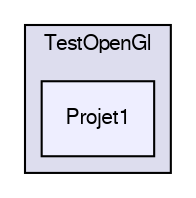 digraph "TestOpenGl/Projet1" {
  bgcolor=transparent;
  compound=true
  node [ fontsize="10", fontname="FreeSans"];
  edge [ labelfontsize="10", labelfontname="FreeSans"];
  subgraph clusterdir_7a56af5b92f930041d92213618745a08 {
    graph [ bgcolor="#ddddee", pencolor="black", label="TestOpenGl" fontname="FreeSans", fontsize="10", URL="dir_7a56af5b92f930041d92213618745a08.html"]
  dir_f941c1e096fc921a9a3bb4028f562623 [shape=box, label="Projet1", style="filled", fillcolor="#eeeeff", pencolor="black", URL="dir_f941c1e096fc921a9a3bb4028f562623.html"];
  }
}
